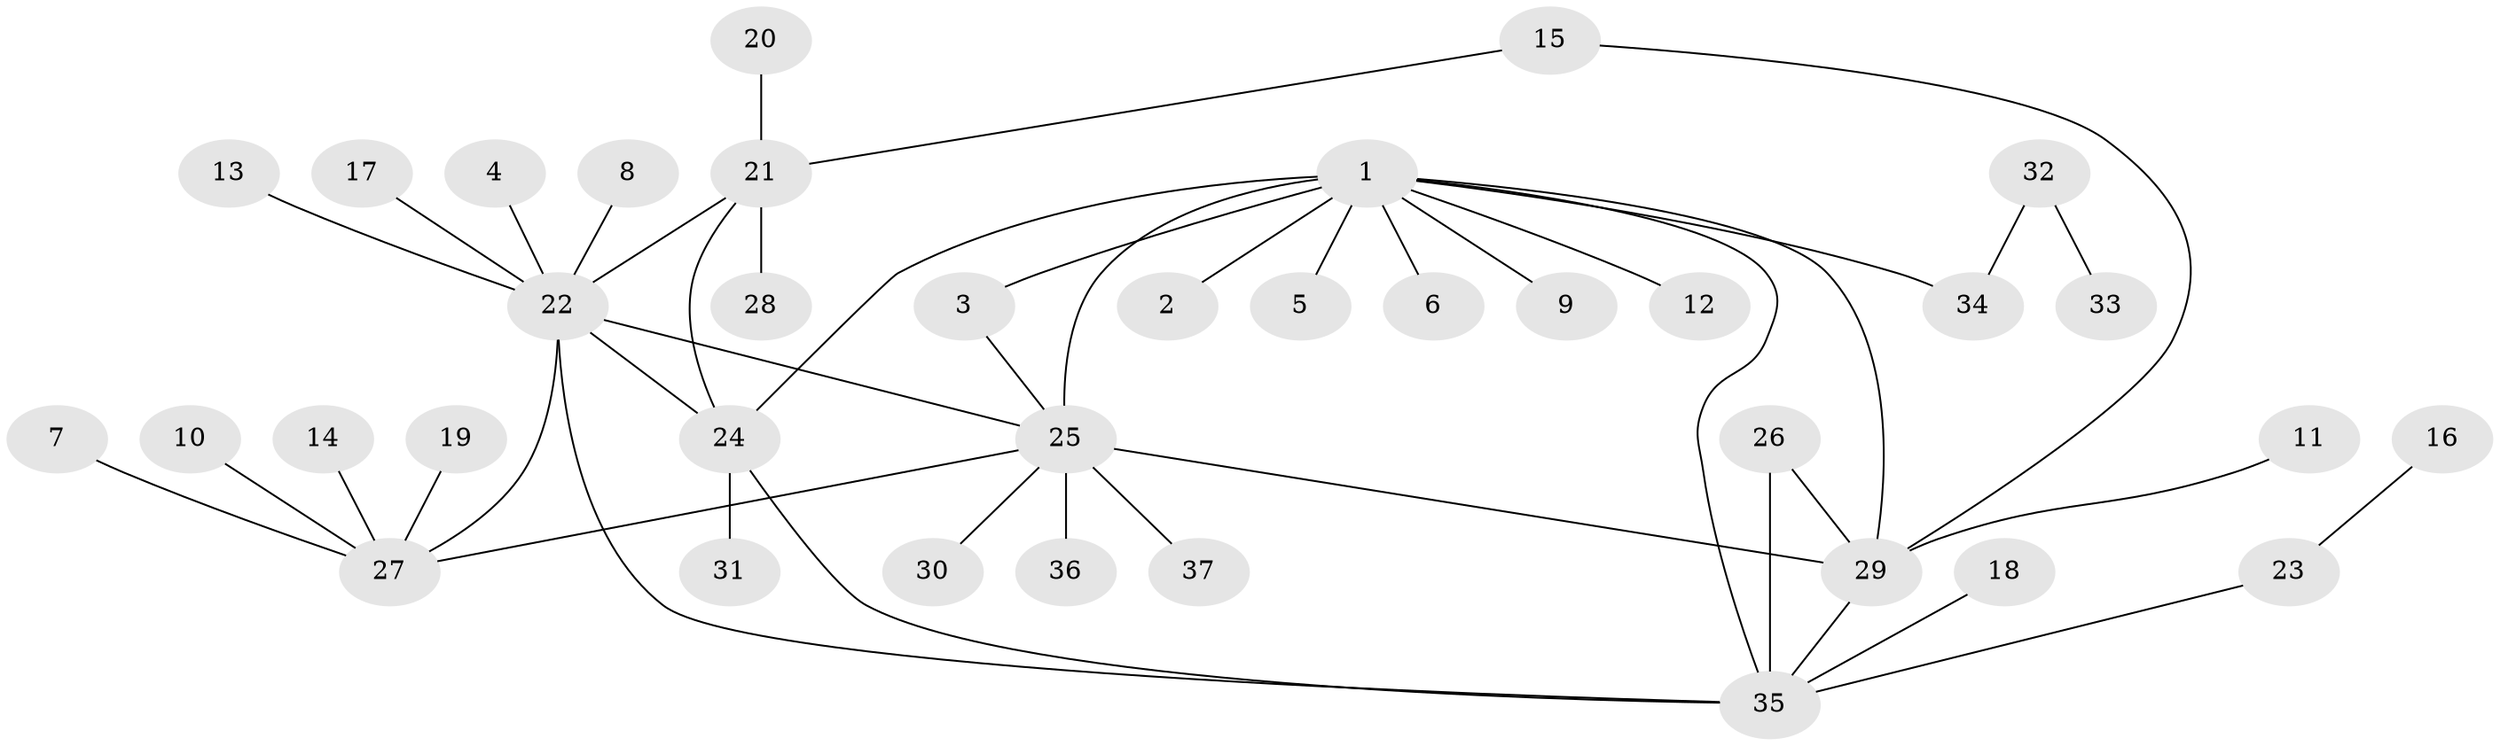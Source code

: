 // original degree distribution, {5: 0.0273972602739726, 4: 0.0410958904109589, 9: 0.0136986301369863, 8: 0.0273972602739726, 10: 0.0136986301369863, 6: 0.0547945205479452, 7: 0.0136986301369863, 3: 0.1095890410958904, 1: 0.547945205479452, 2: 0.1506849315068493}
// Generated by graph-tools (version 1.1) at 2025/26/03/09/25 03:26:48]
// undirected, 37 vertices, 46 edges
graph export_dot {
graph [start="1"]
  node [color=gray90,style=filled];
  1;
  2;
  3;
  4;
  5;
  6;
  7;
  8;
  9;
  10;
  11;
  12;
  13;
  14;
  15;
  16;
  17;
  18;
  19;
  20;
  21;
  22;
  23;
  24;
  25;
  26;
  27;
  28;
  29;
  30;
  31;
  32;
  33;
  34;
  35;
  36;
  37;
  1 -- 2 [weight=1.0];
  1 -- 3 [weight=1.0];
  1 -- 5 [weight=1.0];
  1 -- 6 [weight=1.0];
  1 -- 9 [weight=1.0];
  1 -- 12 [weight=1.0];
  1 -- 24 [weight=2.0];
  1 -- 25 [weight=2.0];
  1 -- 29 [weight=2.0];
  1 -- 34 [weight=1.0];
  1 -- 35 [weight=1.0];
  3 -- 25 [weight=1.0];
  4 -- 22 [weight=1.0];
  7 -- 27 [weight=1.0];
  8 -- 22 [weight=1.0];
  10 -- 27 [weight=1.0];
  11 -- 29 [weight=1.0];
  13 -- 22 [weight=1.0];
  14 -- 27 [weight=1.0];
  15 -- 21 [weight=1.0];
  15 -- 29 [weight=1.0];
  16 -- 23 [weight=1.0];
  17 -- 22 [weight=1.0];
  18 -- 35 [weight=1.0];
  19 -- 27 [weight=1.0];
  20 -- 21 [weight=1.0];
  21 -- 22 [weight=1.0];
  21 -- 24 [weight=2.0];
  21 -- 28 [weight=1.0];
  22 -- 24 [weight=1.0];
  22 -- 25 [weight=1.0];
  22 -- 27 [weight=1.0];
  22 -- 35 [weight=1.0];
  23 -- 35 [weight=1.0];
  24 -- 31 [weight=1.0];
  24 -- 35 [weight=1.0];
  25 -- 27 [weight=1.0];
  25 -- 29 [weight=1.0];
  25 -- 30 [weight=1.0];
  25 -- 36 [weight=1.0];
  25 -- 37 [weight=1.0];
  26 -- 29 [weight=1.0];
  26 -- 35 [weight=1.0];
  29 -- 35 [weight=1.0];
  32 -- 33 [weight=1.0];
  32 -- 34 [weight=1.0];
}
